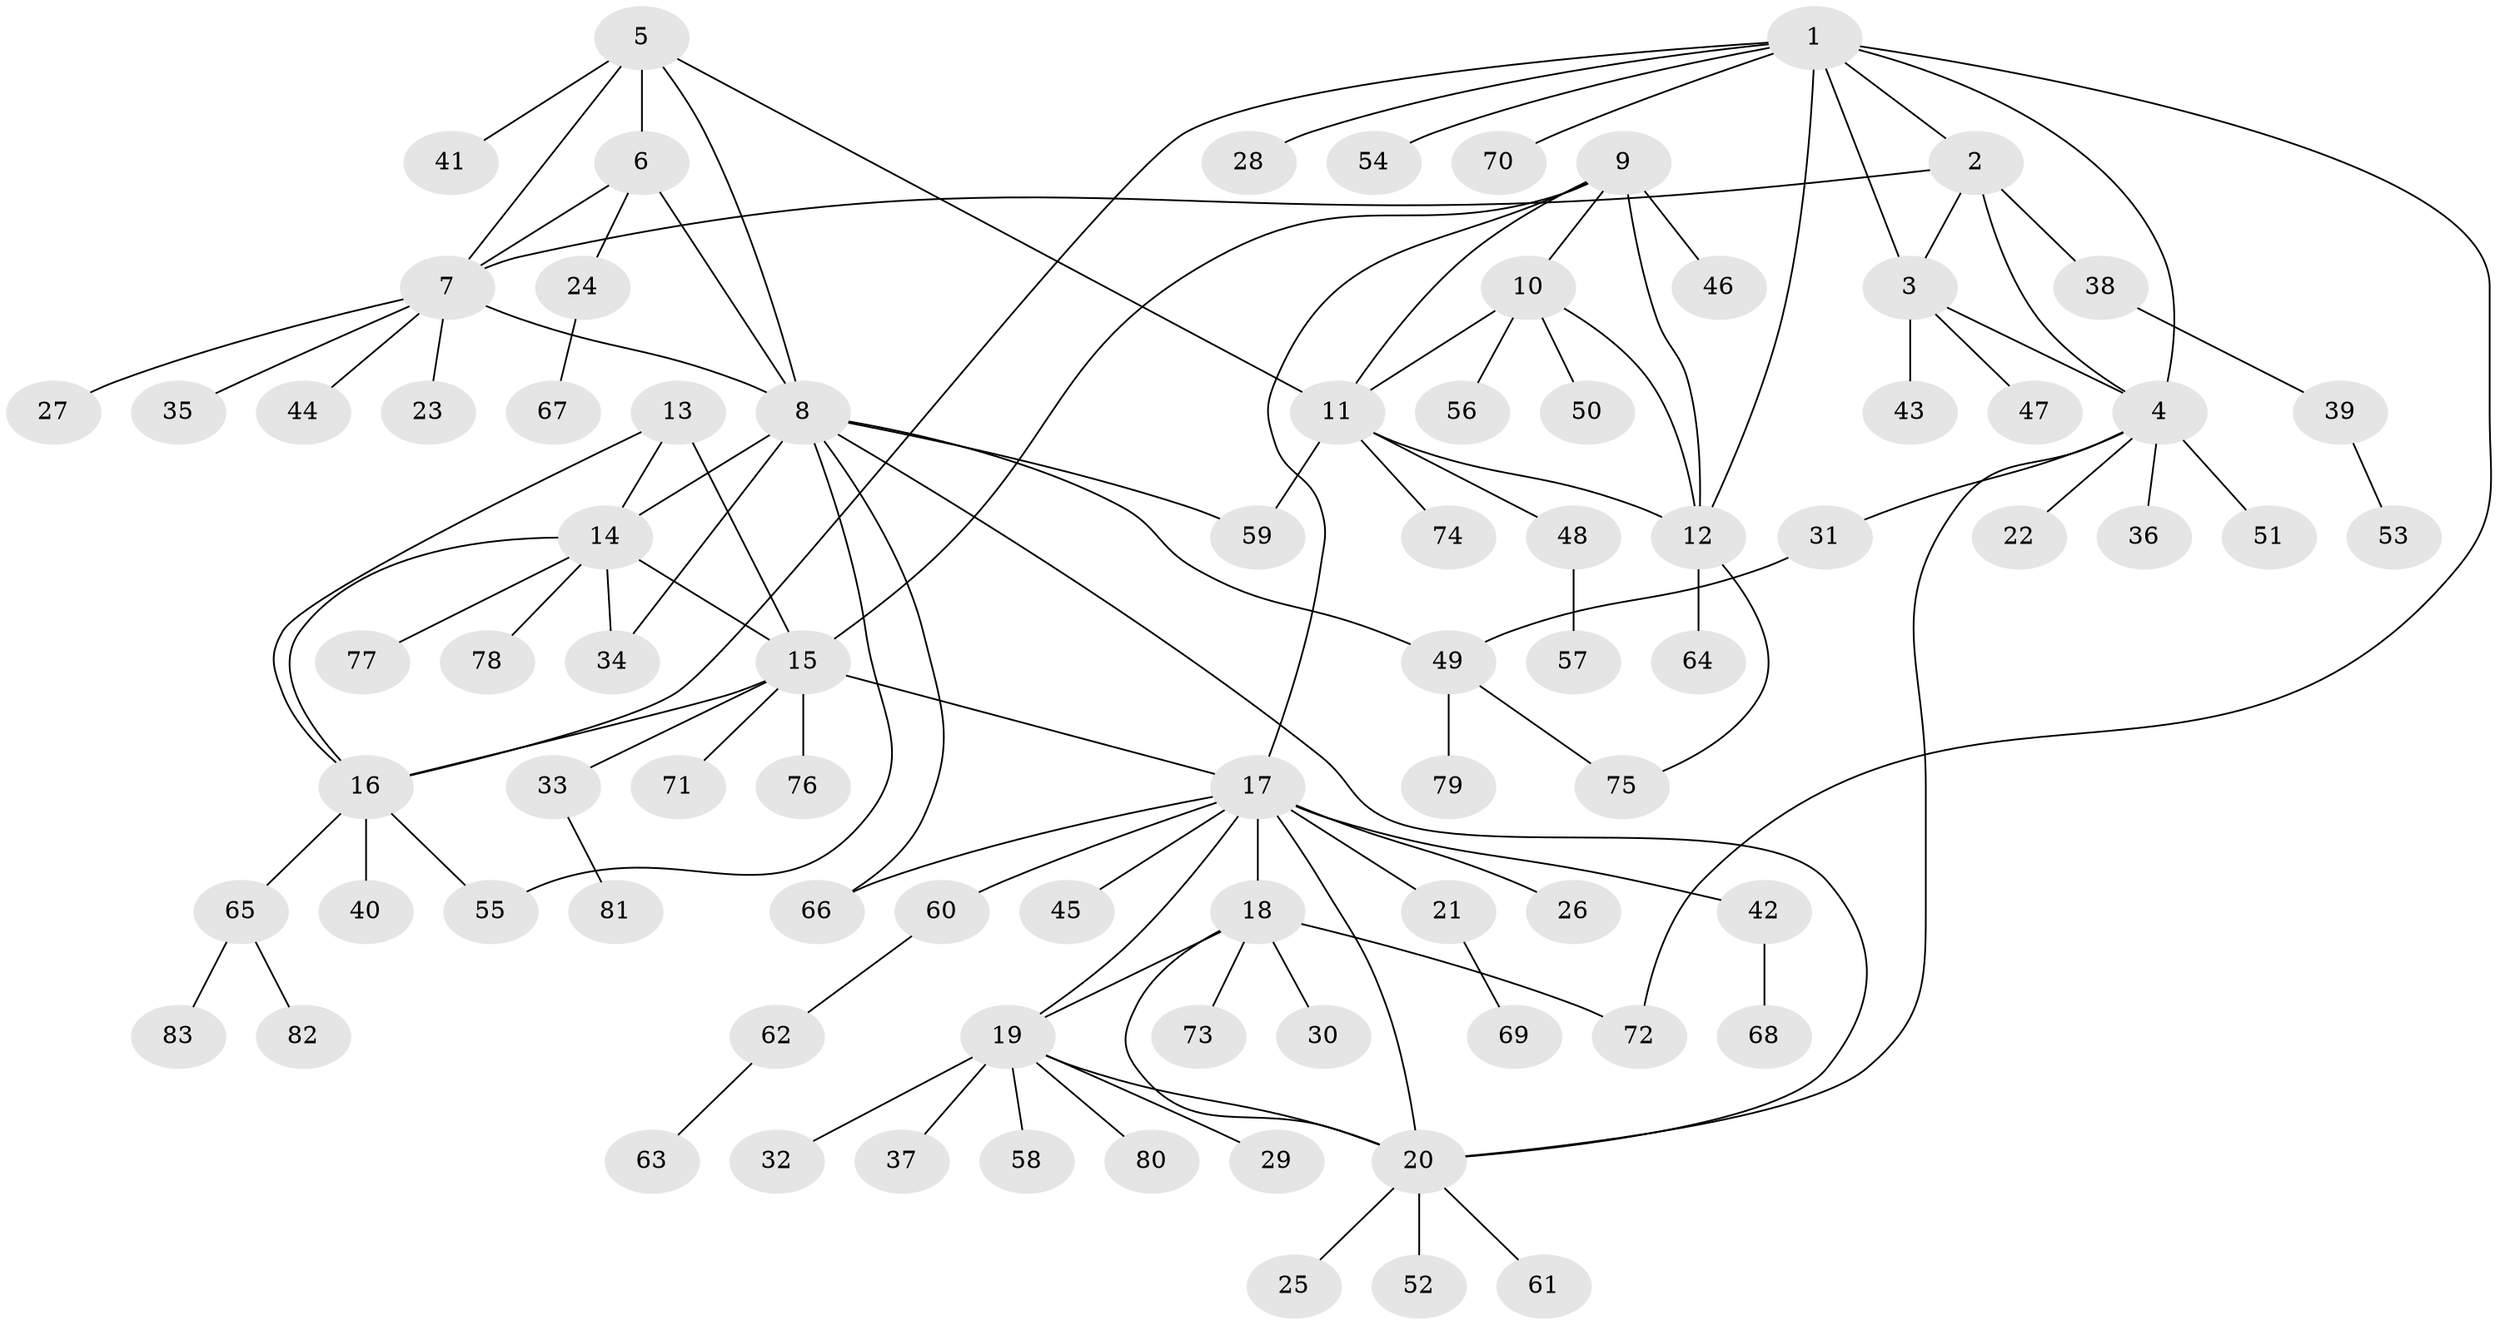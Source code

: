 // Generated by graph-tools (version 1.1) at 2025/26/03/09/25 03:26:38]
// undirected, 83 vertices, 110 edges
graph export_dot {
graph [start="1"]
  node [color=gray90,style=filled];
  1;
  2;
  3;
  4;
  5;
  6;
  7;
  8;
  9;
  10;
  11;
  12;
  13;
  14;
  15;
  16;
  17;
  18;
  19;
  20;
  21;
  22;
  23;
  24;
  25;
  26;
  27;
  28;
  29;
  30;
  31;
  32;
  33;
  34;
  35;
  36;
  37;
  38;
  39;
  40;
  41;
  42;
  43;
  44;
  45;
  46;
  47;
  48;
  49;
  50;
  51;
  52;
  53;
  54;
  55;
  56;
  57;
  58;
  59;
  60;
  61;
  62;
  63;
  64;
  65;
  66;
  67;
  68;
  69;
  70;
  71;
  72;
  73;
  74;
  75;
  76;
  77;
  78;
  79;
  80;
  81;
  82;
  83;
  1 -- 2;
  1 -- 3;
  1 -- 4;
  1 -- 12;
  1 -- 16;
  1 -- 28;
  1 -- 54;
  1 -- 70;
  1 -- 72;
  2 -- 3;
  2 -- 4;
  2 -- 7;
  2 -- 38;
  3 -- 4;
  3 -- 43;
  3 -- 47;
  4 -- 20;
  4 -- 22;
  4 -- 31;
  4 -- 36;
  4 -- 51;
  5 -- 6;
  5 -- 7;
  5 -- 8;
  5 -- 11;
  5 -- 41;
  6 -- 7;
  6 -- 8;
  6 -- 24;
  7 -- 8;
  7 -- 23;
  7 -- 27;
  7 -- 35;
  7 -- 44;
  8 -- 14;
  8 -- 20;
  8 -- 34;
  8 -- 49;
  8 -- 55;
  8 -- 59;
  8 -- 66;
  9 -- 10;
  9 -- 11;
  9 -- 12;
  9 -- 15;
  9 -- 17;
  9 -- 46;
  10 -- 11;
  10 -- 12;
  10 -- 50;
  10 -- 56;
  11 -- 12;
  11 -- 48;
  11 -- 59;
  11 -- 74;
  12 -- 64;
  12 -- 75;
  13 -- 14;
  13 -- 15;
  13 -- 16;
  14 -- 15;
  14 -- 16;
  14 -- 34;
  14 -- 77;
  14 -- 78;
  15 -- 16;
  15 -- 17;
  15 -- 33;
  15 -- 71;
  15 -- 76;
  16 -- 40;
  16 -- 55;
  16 -- 65;
  17 -- 18;
  17 -- 19;
  17 -- 20;
  17 -- 21;
  17 -- 26;
  17 -- 42;
  17 -- 45;
  17 -- 60;
  17 -- 66;
  18 -- 19;
  18 -- 20;
  18 -- 30;
  18 -- 72;
  18 -- 73;
  19 -- 20;
  19 -- 29;
  19 -- 32;
  19 -- 37;
  19 -- 58;
  19 -- 80;
  20 -- 25;
  20 -- 52;
  20 -- 61;
  21 -- 69;
  24 -- 67;
  31 -- 49;
  33 -- 81;
  38 -- 39;
  39 -- 53;
  42 -- 68;
  48 -- 57;
  49 -- 75;
  49 -- 79;
  60 -- 62;
  62 -- 63;
  65 -- 82;
  65 -- 83;
}
